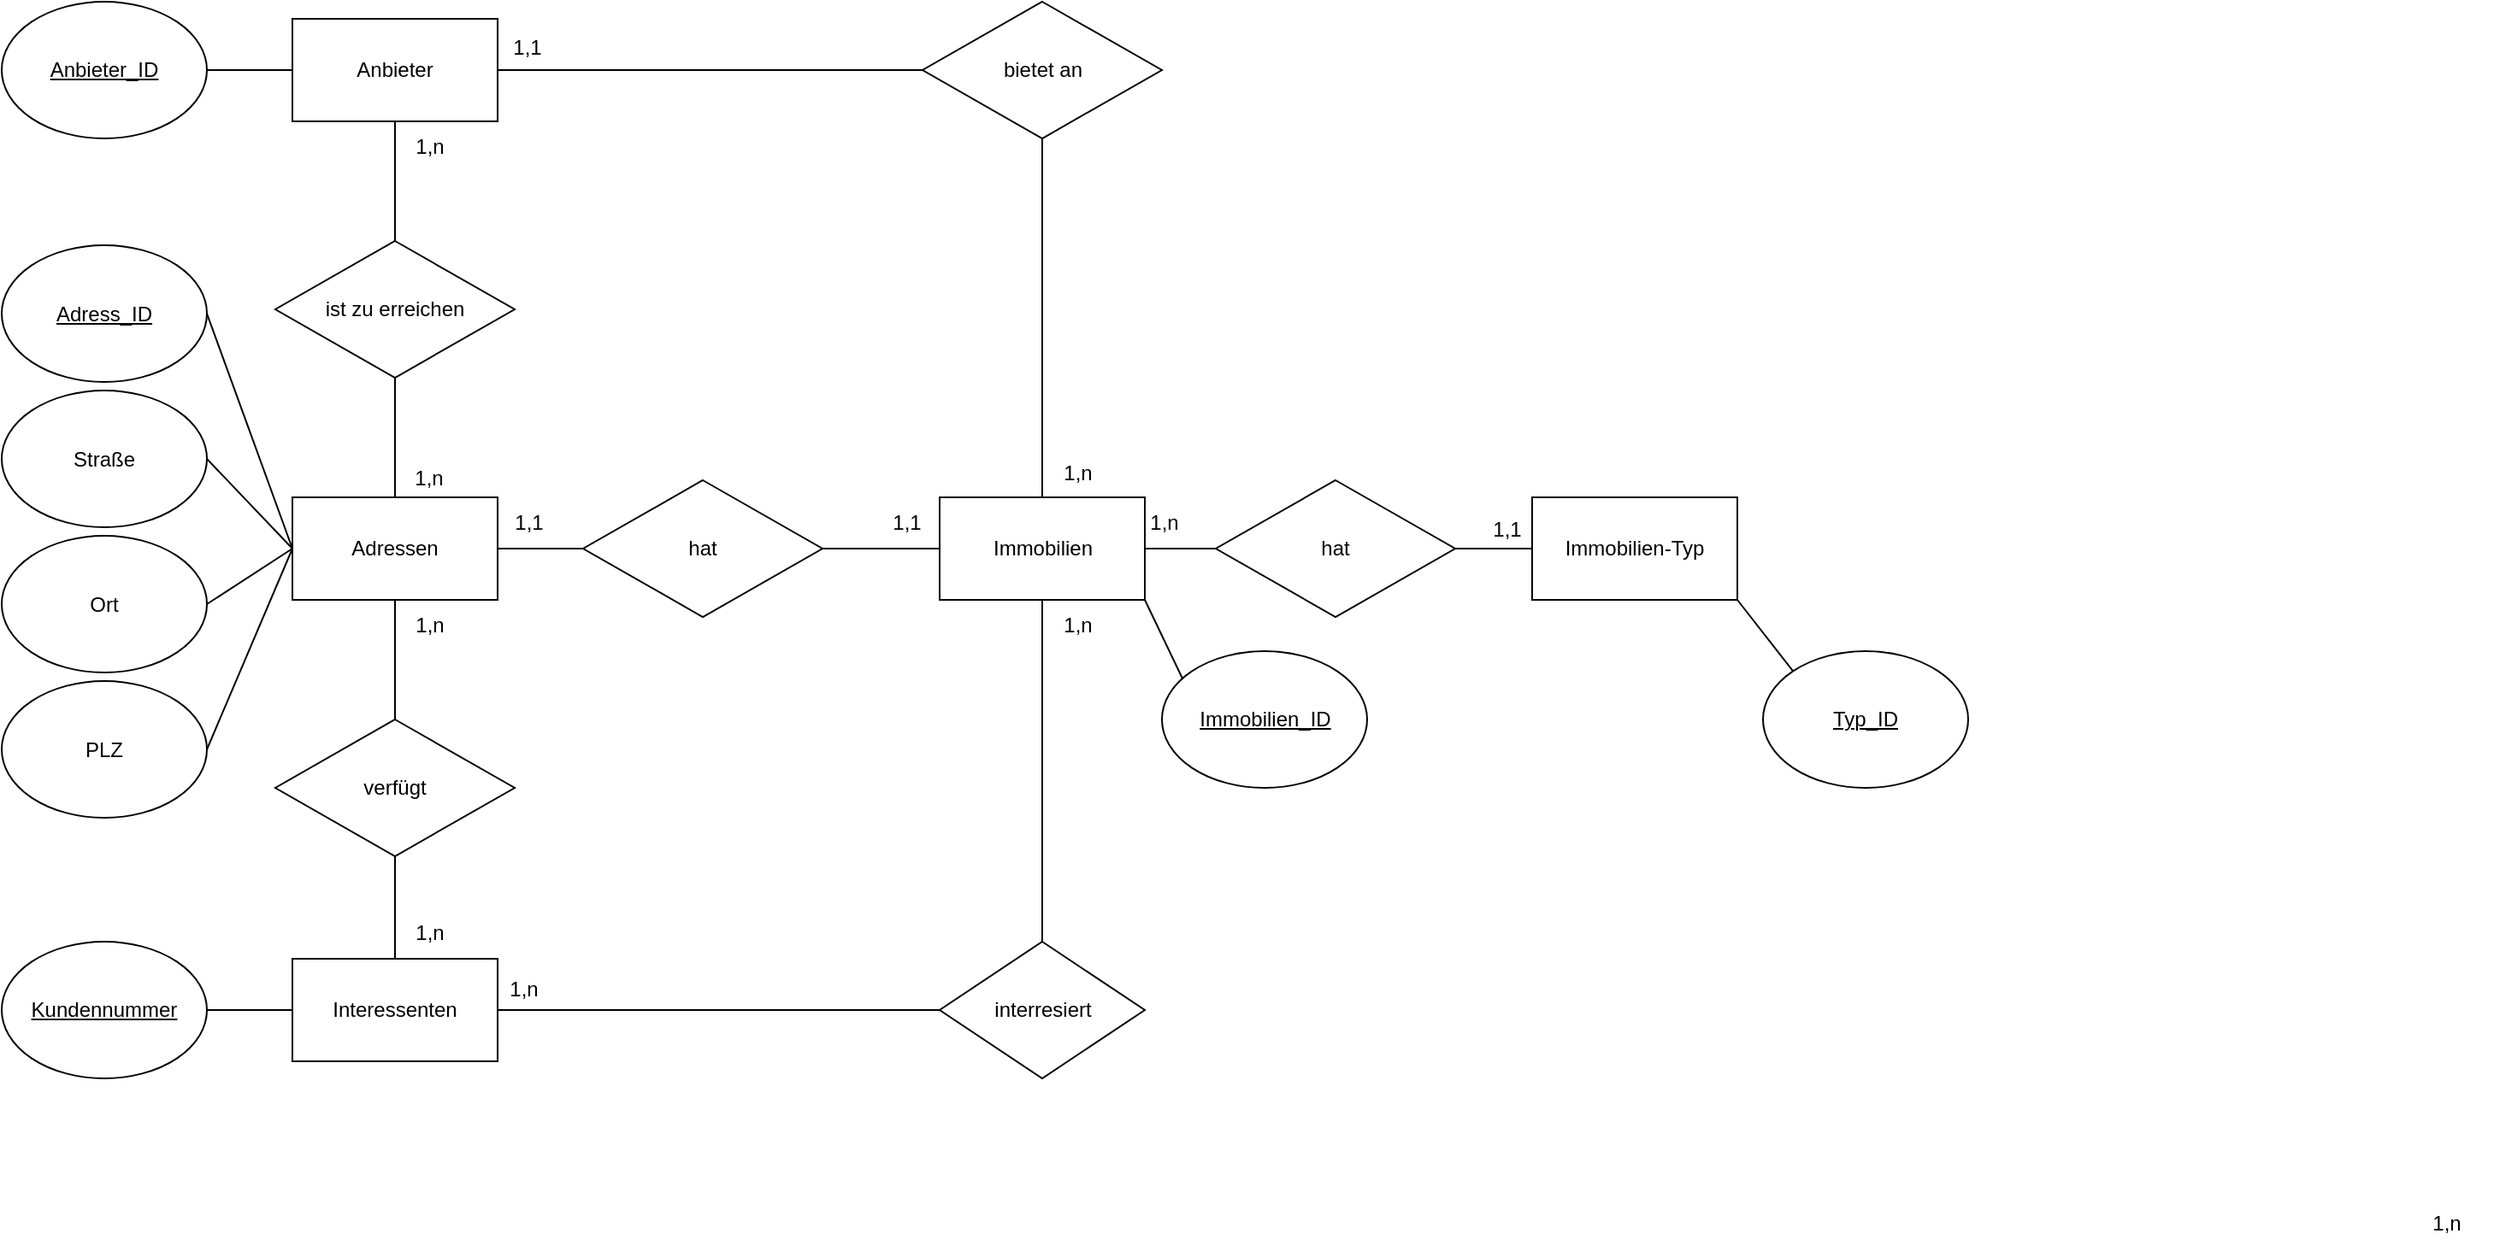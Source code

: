 <mxfile version="24.7.14">
  <diagram name="Pagina-1" id="LurcF_mtdvXsTmK9osUw">
    <mxGraphModel dx="2583" dy="772" grid="1" gridSize="10" guides="1" tooltips="1" connect="1" arrows="1" fold="1" page="1" pageScale="1" pageWidth="1169" pageHeight="827" background="#FFFFFF" math="0" shadow="0">
      <root>
        <mxCell id="0" />
        <mxCell id="1" parent="0" />
        <mxCell id="dAVA-3UnieK7vrGghhuB-1" style="rounded=0;orthogonalLoop=1;jettySize=auto;html=1;exitX=0;exitY=0.5;exitDx=0;exitDy=0;entryX=1;entryY=0.5;entryDx=0;entryDy=0;endArrow=none;endFill=0;" edge="1" parent="1" source="dAVA-3UnieK7vrGghhuB-25" target="dAVA-3UnieK7vrGghhuB-21">
          <mxGeometry relative="1" as="geometry" />
        </mxCell>
        <mxCell id="dAVA-3UnieK7vrGghhuB-2" style="edgeStyle=none;rounded=0;orthogonalLoop=1;jettySize=auto;html=1;entryX=1;entryY=0.5;entryDx=0;entryDy=0;exitX=0;exitY=0.5;exitDx=0;exitDy=0;endArrow=none;endFill=0;" edge="1" parent="1" source="dAVA-3UnieK7vrGghhuB-25" target="dAVA-3UnieK7vrGghhuB-20">
          <mxGeometry relative="1" as="geometry" />
        </mxCell>
        <mxCell id="dAVA-3UnieK7vrGghhuB-3" style="rounded=0;orthogonalLoop=1;jettySize=auto;html=1;exitX=0;exitY=0.5;exitDx=0;exitDy=0;entryX=1;entryY=0.5;entryDx=0;entryDy=0;endArrow=none;endFill=0;" edge="1" parent="1" source="dAVA-3UnieK7vrGghhuB-25" target="dAVA-3UnieK7vrGghhuB-19">
          <mxGeometry relative="1" as="geometry">
            <mxPoint x="-490" y="410" as="targetPoint" />
          </mxGeometry>
        </mxCell>
        <mxCell id="dAVA-3UnieK7vrGghhuB-4" style="edgeStyle=orthogonalEdgeStyle;rounded=0;orthogonalLoop=1;jettySize=auto;html=1;exitX=0;exitY=0.5;exitDx=0;exitDy=0;entryX=1;entryY=0.5;entryDx=0;entryDy=0;endArrow=none;endFill=0;" edge="1" parent="1" source="dAVA-3UnieK7vrGghhuB-8" target="dAVA-3UnieK7vrGghhuB-6">
          <mxGeometry relative="1" as="geometry">
            <mxPoint x="280" y="125" as="targetPoint" />
          </mxGeometry>
        </mxCell>
        <mxCell id="dAVA-3UnieK7vrGghhuB-5" style="rounded=0;orthogonalLoop=1;jettySize=auto;html=1;exitX=0;exitY=0.5;exitDx=0;exitDy=0;entryX=1;entryY=0.5;entryDx=0;entryDy=0;endArrow=none;endFill=0;" edge="1" parent="1" source="dAVA-3UnieK7vrGghhuB-6" target="dAVA-3UnieK7vrGghhuB-45">
          <mxGeometry relative="1" as="geometry" />
        </mxCell>
        <mxCell id="dAVA-3UnieK7vrGghhuB-6" value="Anbieter" style="rounded=0;whiteSpace=wrap;html=1;" vertex="1" parent="1">
          <mxGeometry x="-350" y="50" width="120" height="60" as="geometry" />
        </mxCell>
        <mxCell id="dAVA-3UnieK7vrGghhuB-7" style="edgeStyle=none;rounded=0;orthogonalLoop=1;jettySize=auto;html=1;exitX=0.5;exitY=1;exitDx=0;exitDy=0;endArrow=none;endFill=0;" edge="1" parent="1" source="dAVA-3UnieK7vrGghhuB-8" target="dAVA-3UnieK7vrGghhuB-13">
          <mxGeometry relative="1" as="geometry" />
        </mxCell>
        <mxCell id="dAVA-3UnieK7vrGghhuB-8" value="bietet an" style="rhombus;whiteSpace=wrap;html=1;" vertex="1" parent="1">
          <mxGeometry x="18.5" y="40" width="140" height="80" as="geometry" />
        </mxCell>
        <mxCell id="dAVA-3UnieK7vrGghhuB-9" style="edgeStyle=orthogonalEdgeStyle;rounded=0;orthogonalLoop=1;jettySize=auto;html=1;exitX=0.5;exitY=1;exitDx=0;exitDy=0;entryX=0.5;entryY=0;entryDx=0;entryDy=0;endArrow=none;endFill=0;" edge="1" parent="1" source="dAVA-3UnieK7vrGghhuB-13" target="dAVA-3UnieK7vrGghhuB-15">
          <mxGeometry relative="1" as="geometry" />
        </mxCell>
        <mxCell id="dAVA-3UnieK7vrGghhuB-10" style="edgeStyle=orthogonalEdgeStyle;rounded=0;orthogonalLoop=1;jettySize=auto;html=1;exitX=1;exitY=0.5;exitDx=0;exitDy=0;entryX=0;entryY=0.5;entryDx=0;entryDy=0;endArrow=none;endFill=0;" edge="1" parent="1" source="dAVA-3UnieK7vrGghhuB-13" target="dAVA-3UnieK7vrGghhuB-35">
          <mxGeometry relative="1" as="geometry" />
        </mxCell>
        <mxCell id="dAVA-3UnieK7vrGghhuB-11" style="edgeStyle=orthogonalEdgeStyle;rounded=0;orthogonalLoop=1;jettySize=auto;html=1;exitX=0;exitY=0.5;exitDx=0;exitDy=0;entryX=1;entryY=0.5;entryDx=0;entryDy=0;endArrow=none;endFill=0;" edge="1" parent="1" source="dAVA-3UnieK7vrGghhuB-13" target="dAVA-3UnieK7vrGghhuB-42">
          <mxGeometry relative="1" as="geometry" />
        </mxCell>
        <mxCell id="dAVA-3UnieK7vrGghhuB-12" style="rounded=0;orthogonalLoop=1;jettySize=auto;html=1;exitX=1;exitY=1;exitDx=0;exitDy=0;entryX=0.1;entryY=0.2;entryDx=0;entryDy=0;endArrow=none;endFill=0;entryPerimeter=0;" edge="1" parent="1" source="dAVA-3UnieK7vrGghhuB-13" target="dAVA-3UnieK7vrGghhuB-46">
          <mxGeometry relative="1" as="geometry" />
        </mxCell>
        <mxCell id="dAVA-3UnieK7vrGghhuB-13" value="Immobilien" style="rounded=0;whiteSpace=wrap;html=1;" vertex="1" parent="1">
          <mxGeometry x="28.5" y="330" width="120" height="60" as="geometry" />
        </mxCell>
        <mxCell id="dAVA-3UnieK7vrGghhuB-14" style="edgeStyle=none;rounded=0;orthogonalLoop=1;jettySize=auto;html=1;exitX=0;exitY=0.5;exitDx=0;exitDy=0;entryX=1;entryY=0.5;entryDx=0;entryDy=0;endArrow=none;endFill=0;" edge="1" parent="1" source="dAVA-3UnieK7vrGghhuB-15" target="dAVA-3UnieK7vrGghhuB-18">
          <mxGeometry relative="1" as="geometry">
            <mxPoint x="660" y="665.0" as="sourcePoint" />
            <mxPoint x="660" y="785.0" as="targetPoint" />
          </mxGeometry>
        </mxCell>
        <mxCell id="dAVA-3UnieK7vrGghhuB-15" value="interresiert" style="rhombus;whiteSpace=wrap;html=1;" vertex="1" parent="1">
          <mxGeometry x="28.5" y="590" width="120" height="80" as="geometry" />
        </mxCell>
        <mxCell id="dAVA-3UnieK7vrGghhuB-16" style="edgeStyle=orthogonalEdgeStyle;rounded=0;orthogonalLoop=1;jettySize=auto;html=1;exitX=0.5;exitY=0;exitDx=0;exitDy=0;entryX=0.5;entryY=1;entryDx=0;entryDy=0;endArrow=none;endFill=0;" edge="1" parent="1" source="dAVA-3UnieK7vrGghhuB-18" target="dAVA-3UnieK7vrGghhuB-32">
          <mxGeometry relative="1" as="geometry" />
        </mxCell>
        <mxCell id="dAVA-3UnieK7vrGghhuB-17" style="rounded=0;orthogonalLoop=1;jettySize=auto;html=1;exitX=0;exitY=0.5;exitDx=0;exitDy=0;entryX=1;entryY=0.5;entryDx=0;entryDy=0;endArrow=none;endFill=0;" edge="1" parent="1" source="dAVA-3UnieK7vrGghhuB-18" target="dAVA-3UnieK7vrGghhuB-47">
          <mxGeometry relative="1" as="geometry" />
        </mxCell>
        <mxCell id="dAVA-3UnieK7vrGghhuB-18" value="Interessenten" style="rounded=0;whiteSpace=wrap;html=1;" vertex="1" parent="1">
          <mxGeometry x="-350" y="600" width="120" height="60" as="geometry" />
        </mxCell>
        <mxCell id="dAVA-3UnieK7vrGghhuB-19" value="Ort" style="ellipse;whiteSpace=wrap;html=1;" vertex="1" parent="1">
          <mxGeometry x="-520" y="352.5" width="120" height="80" as="geometry" />
        </mxCell>
        <mxCell id="dAVA-3UnieK7vrGghhuB-20" value="PLZ" style="ellipse;whiteSpace=wrap;html=1;" vertex="1" parent="1">
          <mxGeometry x="-520" y="437.5" width="120" height="80" as="geometry" />
        </mxCell>
        <mxCell id="dAVA-3UnieK7vrGghhuB-21" value="Straße" style="ellipse;whiteSpace=wrap;html=1;" vertex="1" parent="1">
          <mxGeometry x="-520" y="267.5" width="120" height="80" as="geometry" />
        </mxCell>
        <mxCell id="dAVA-3UnieK7vrGghhuB-22" value="&lt;div&gt;1,1&lt;/div&gt;" style="text;html=1;align=center;verticalAlign=middle;resizable=0;points=[];autosize=1;strokeColor=none;fillColor=none;" vertex="1" parent="1">
          <mxGeometry x="340" y="333.5" width="40" height="30" as="geometry" />
        </mxCell>
        <mxCell id="dAVA-3UnieK7vrGghhuB-23" value="1,n" style="text;html=1;align=center;verticalAlign=middle;resizable=0;points=[];autosize=1;strokeColor=none;fillColor=none;" vertex="1" parent="1">
          <mxGeometry x="89" y="301" width="40" height="30" as="geometry" />
        </mxCell>
        <mxCell id="dAVA-3UnieK7vrGghhuB-24" style="rounded=0;orthogonalLoop=1;jettySize=auto;html=1;exitX=0;exitY=0.5;exitDx=0;exitDy=0;entryX=1;entryY=0.5;entryDx=0;entryDy=0;endArrow=none;endFill=0;" edge="1" parent="1" source="dAVA-3UnieK7vrGghhuB-25" target="dAVA-3UnieK7vrGghhuB-49">
          <mxGeometry relative="1" as="geometry" />
        </mxCell>
        <mxCell id="dAVA-3UnieK7vrGghhuB-25" value="Adressen" style="rounded=0;whiteSpace=wrap;html=1;" vertex="1" parent="1">
          <mxGeometry x="-350" y="330" width="120" height="60" as="geometry" />
        </mxCell>
        <mxCell id="dAVA-3UnieK7vrGghhuB-26" value="ist zu erreichen" style="rhombus;whiteSpace=wrap;html=1;" vertex="1" parent="1">
          <mxGeometry x="-360" y="180" width="140" height="80" as="geometry" />
        </mxCell>
        <mxCell id="dAVA-3UnieK7vrGghhuB-27" style="rounded=0;orthogonalLoop=1;jettySize=auto;html=1;exitX=0.5;exitY=1;exitDx=0;exitDy=0;entryX=0.5;entryY=0;entryDx=0;entryDy=0;endArrow=none;endFill=0;" edge="1" parent="1" source="dAVA-3UnieK7vrGghhuB-6" target="dAVA-3UnieK7vrGghhuB-26">
          <mxGeometry relative="1" as="geometry">
            <mxPoint x="130" y="95" as="sourcePoint" />
            <mxPoint x="20" y="-30" as="targetPoint" />
          </mxGeometry>
        </mxCell>
        <mxCell id="dAVA-3UnieK7vrGghhuB-28" style="rounded=0;orthogonalLoop=1;jettySize=auto;html=1;exitX=0.5;exitY=1;exitDx=0;exitDy=0;entryX=0.5;entryY=0;entryDx=0;entryDy=0;endArrow=none;endFill=0;" edge="1" parent="1" source="dAVA-3UnieK7vrGghhuB-26" target="dAVA-3UnieK7vrGghhuB-25">
          <mxGeometry relative="1" as="geometry">
            <mxPoint x="-60" y="445" as="sourcePoint" />
            <mxPoint x="-170" y="445" as="targetPoint" />
          </mxGeometry>
        </mxCell>
        <mxCell id="dAVA-3UnieK7vrGghhuB-29" value="1,n" style="text;strokeColor=none;align=center;fillColor=none;html=1;verticalAlign=middle;whiteSpace=wrap;rounded=0;" vertex="1" parent="1">
          <mxGeometry x="-300" y="304" width="60" height="30" as="geometry" />
        </mxCell>
        <mxCell id="dAVA-3UnieK7vrGghhuB-30" value="1,n" style="text;strokeColor=none;align=center;fillColor=none;html=1;verticalAlign=middle;whiteSpace=wrap;rounded=0;" vertex="1" parent="1">
          <mxGeometry x="130" y="330" width="60" height="30" as="geometry" />
        </mxCell>
        <mxCell id="dAVA-3UnieK7vrGghhuB-31" style="edgeStyle=orthogonalEdgeStyle;rounded=0;orthogonalLoop=1;jettySize=auto;html=1;exitX=0.5;exitY=0;exitDx=0;exitDy=0;entryX=0.5;entryY=1;entryDx=0;entryDy=0;endArrow=none;endFill=0;" edge="1" parent="1" source="dAVA-3UnieK7vrGghhuB-32" target="dAVA-3UnieK7vrGghhuB-25">
          <mxGeometry relative="1" as="geometry" />
        </mxCell>
        <mxCell id="dAVA-3UnieK7vrGghhuB-32" value="verfügt" style="rhombus;whiteSpace=wrap;html=1;" vertex="1" parent="1">
          <mxGeometry x="-360" y="460" width="140" height="80" as="geometry" />
        </mxCell>
        <mxCell id="dAVA-3UnieK7vrGghhuB-33" value="&lt;div&gt;1,n&lt;/div&gt;" style="text;html=1;align=center;verticalAlign=middle;resizable=0;points=[];autosize=1;strokeColor=none;fillColor=none;" vertex="1" parent="1">
          <mxGeometry x="-290" y="570" width="40" height="30" as="geometry" />
        </mxCell>
        <mxCell id="dAVA-3UnieK7vrGghhuB-34" style="edgeStyle=orthogonalEdgeStyle;rounded=0;orthogonalLoop=1;jettySize=auto;html=1;exitX=1;exitY=0.5;exitDx=0;exitDy=0;entryX=0;entryY=0.5;entryDx=0;entryDy=0;endArrow=none;endFill=0;" edge="1" parent="1" source="dAVA-3UnieK7vrGghhuB-35" target="dAVA-3UnieK7vrGghhuB-37">
          <mxGeometry relative="1" as="geometry" />
        </mxCell>
        <mxCell id="dAVA-3UnieK7vrGghhuB-35" value="hat" style="rhombus;whiteSpace=wrap;html=1;" vertex="1" parent="1">
          <mxGeometry x="190" y="320" width="140" height="80" as="geometry" />
        </mxCell>
        <mxCell id="dAVA-3UnieK7vrGghhuB-36" style="rounded=0;orthogonalLoop=1;jettySize=auto;html=1;exitX=1;exitY=1;exitDx=0;exitDy=0;entryX=0;entryY=0;entryDx=0;entryDy=0;endArrow=none;endFill=0;" edge="1" parent="1" source="dAVA-3UnieK7vrGghhuB-37" target="dAVA-3UnieK7vrGghhuB-48">
          <mxGeometry relative="1" as="geometry" />
        </mxCell>
        <mxCell id="dAVA-3UnieK7vrGghhuB-37" value="Immobilien-Typ" style="rounded=0;whiteSpace=wrap;html=1;" vertex="1" parent="1">
          <mxGeometry x="375" y="330" width="120" height="60" as="geometry" />
        </mxCell>
        <mxCell id="dAVA-3UnieK7vrGghhuB-38" value="&lt;div&gt;1,1&lt;/div&gt;" style="text;html=1;align=center;verticalAlign=middle;resizable=0;points=[];autosize=1;strokeColor=none;fillColor=none;" vertex="1" parent="1">
          <mxGeometry x="-232" y="330" width="40" height="30" as="geometry" />
        </mxCell>
        <mxCell id="dAVA-3UnieK7vrGghhuB-39" value="&lt;div&gt;1,1&lt;/div&gt;" style="text;html=1;align=center;verticalAlign=middle;resizable=0;points=[];autosize=1;strokeColor=none;fillColor=none;" vertex="1" parent="1">
          <mxGeometry x="-11.5" y="330" width="40" height="30" as="geometry" />
        </mxCell>
        <mxCell id="dAVA-3UnieK7vrGghhuB-40" value="&lt;div&gt;1,n&lt;/div&gt;" style="text;html=1;align=center;verticalAlign=middle;resizable=0;points=[];autosize=1;strokeColor=none;fillColor=none;" vertex="1" parent="1">
          <mxGeometry x="-290" y="110" width="40" height="30" as="geometry" />
        </mxCell>
        <mxCell id="dAVA-3UnieK7vrGghhuB-41" style="rounded=0;orthogonalLoop=1;jettySize=auto;html=1;exitX=0;exitY=0.5;exitDx=0;exitDy=0;entryX=1;entryY=0.5;entryDx=0;entryDy=0;endArrow=none;endFill=0;" edge="1" parent="1" source="dAVA-3UnieK7vrGghhuB-42" target="dAVA-3UnieK7vrGghhuB-25">
          <mxGeometry relative="1" as="geometry" />
        </mxCell>
        <mxCell id="dAVA-3UnieK7vrGghhuB-42" value="hat" style="rhombus;whiteSpace=wrap;html=1;" vertex="1" parent="1">
          <mxGeometry x="-180" y="320" width="140" height="80" as="geometry" />
        </mxCell>
        <mxCell id="dAVA-3UnieK7vrGghhuB-43" value="1,n" style="text;strokeColor=none;align=center;fillColor=none;html=1;verticalAlign=middle;whiteSpace=wrap;rounded=0;" vertex="1" parent="1">
          <mxGeometry x="880" y="740" width="60" height="30" as="geometry" />
        </mxCell>
        <mxCell id="dAVA-3UnieK7vrGghhuB-44" value="&lt;div&gt;1,1&lt;/div&gt;" style="text;html=1;align=center;verticalAlign=middle;resizable=0;points=[];autosize=1;strokeColor=none;fillColor=none;" vertex="1" parent="1">
          <mxGeometry x="-233" y="52" width="40" height="30" as="geometry" />
        </mxCell>
        <mxCell id="dAVA-3UnieK7vrGghhuB-45" value="&lt;u&gt;Anbieter_ID&lt;/u&gt;" style="ellipse;whiteSpace=wrap;html=1;" vertex="1" parent="1">
          <mxGeometry x="-520" y="40" width="120" height="80" as="geometry" />
        </mxCell>
        <mxCell id="dAVA-3UnieK7vrGghhuB-46" value="&lt;u&gt;Immobilien_ID&lt;/u&gt;" style="ellipse;whiteSpace=wrap;html=1;" vertex="1" parent="1">
          <mxGeometry x="158.5" y="420" width="120" height="80" as="geometry" />
        </mxCell>
        <mxCell id="dAVA-3UnieK7vrGghhuB-47" value="&lt;u&gt;Kundennummer&lt;/u&gt;" style="ellipse;whiteSpace=wrap;html=1;" vertex="1" parent="1">
          <mxGeometry x="-520" y="590" width="120" height="80" as="geometry" />
        </mxCell>
        <mxCell id="dAVA-3UnieK7vrGghhuB-48" value="&lt;u&gt;Typ_ID&lt;/u&gt;" style="ellipse;whiteSpace=wrap;html=1;" vertex="1" parent="1">
          <mxGeometry x="510" y="420" width="120" height="80" as="geometry" />
        </mxCell>
        <mxCell id="dAVA-3UnieK7vrGghhuB-49" value="&lt;u&gt;Adress_ID&lt;/u&gt;" style="ellipse;whiteSpace=wrap;html=1;" vertex="1" parent="1">
          <mxGeometry x="-520" y="182.5" width="120" height="80" as="geometry" />
        </mxCell>
        <mxCell id="dAVA-3UnieK7vrGghhuB-50" value="1,n" style="text;html=1;align=center;verticalAlign=middle;resizable=0;points=[];autosize=1;strokeColor=none;fillColor=none;" vertex="1" parent="1">
          <mxGeometry x="89" y="390" width="40" height="30" as="geometry" />
        </mxCell>
        <mxCell id="dAVA-3UnieK7vrGghhuB-51" value="1,n" style="text;html=1;align=center;verticalAlign=middle;resizable=0;points=[];autosize=1;strokeColor=none;fillColor=none;" vertex="1" parent="1">
          <mxGeometry x="-290" y="390" width="40" height="30" as="geometry" />
        </mxCell>
        <mxCell id="dAVA-3UnieK7vrGghhuB-52" value="1,n" style="text;html=1;align=center;verticalAlign=middle;resizable=0;points=[];autosize=1;strokeColor=none;fillColor=none;" vertex="1" parent="1">
          <mxGeometry x="-235" y="603" width="40" height="30" as="geometry" />
        </mxCell>
      </root>
    </mxGraphModel>
  </diagram>
</mxfile>
